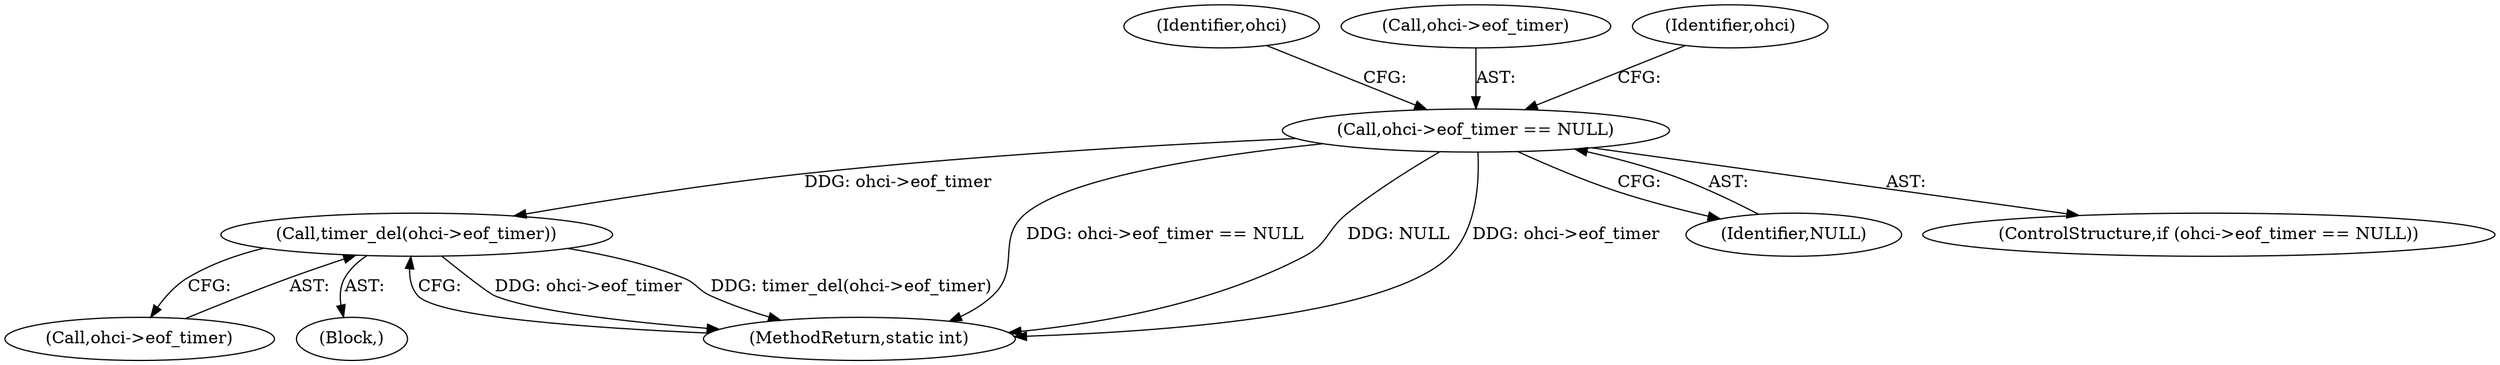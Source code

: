 digraph "0_qemu_fa1298c2d623522eda7b4f1f721fcb935abb7360@pointer" {
"1000131" [label="(Call,timer_del(ohci->eof_timer))"];
"1000108" [label="(Call,ohci->eof_timer == NULL)"];
"1000116" [label="(Identifier,ohci)"];
"1000109" [label="(Call,ohci->eof_timer)"];
"1000135" [label="(MethodReturn,static int)"];
"1000112" [label="(Identifier,NULL)"];
"1000107" [label="(ControlStructure,if (ohci->eof_timer == NULL))"];
"1000108" [label="(Call,ohci->eof_timer == NULL)"];
"1000126" [label="(Block,)"];
"1000124" [label="(Identifier,ohci)"];
"1000131" [label="(Call,timer_del(ohci->eof_timer))"];
"1000132" [label="(Call,ohci->eof_timer)"];
"1000131" -> "1000126"  [label="AST: "];
"1000131" -> "1000132"  [label="CFG: "];
"1000132" -> "1000131"  [label="AST: "];
"1000135" -> "1000131"  [label="CFG: "];
"1000131" -> "1000135"  [label="DDG: ohci->eof_timer"];
"1000131" -> "1000135"  [label="DDG: timer_del(ohci->eof_timer)"];
"1000108" -> "1000131"  [label="DDG: ohci->eof_timer"];
"1000108" -> "1000107"  [label="AST: "];
"1000108" -> "1000112"  [label="CFG: "];
"1000109" -> "1000108"  [label="AST: "];
"1000112" -> "1000108"  [label="AST: "];
"1000116" -> "1000108"  [label="CFG: "];
"1000124" -> "1000108"  [label="CFG: "];
"1000108" -> "1000135"  [label="DDG: ohci->eof_timer == NULL"];
"1000108" -> "1000135"  [label="DDG: NULL"];
"1000108" -> "1000135"  [label="DDG: ohci->eof_timer"];
}
